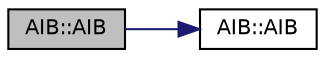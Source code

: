 digraph "AIB::AIB"
{
  edge [fontname="Helvetica",fontsize="10",labelfontname="Helvetica",labelfontsize="10"];
  node [fontname="Helvetica",fontsize="10",shape=record];
  rankdir="LR";
  Node1 [label="AIB::AIB",height=0.2,width=0.4,color="black", fillcolor="grey75", style="filled", fontcolor="black"];
  Node1 -> Node2 [color="midnightblue",fontsize="10",style="solid"];
  Node2 [label="AIB::AIB",height=0.2,width=0.4,color="black", fillcolor="white", style="filled",URL="$class_a_i_b.html#a4783110463bf12f937a85b62455faf38"];
}
